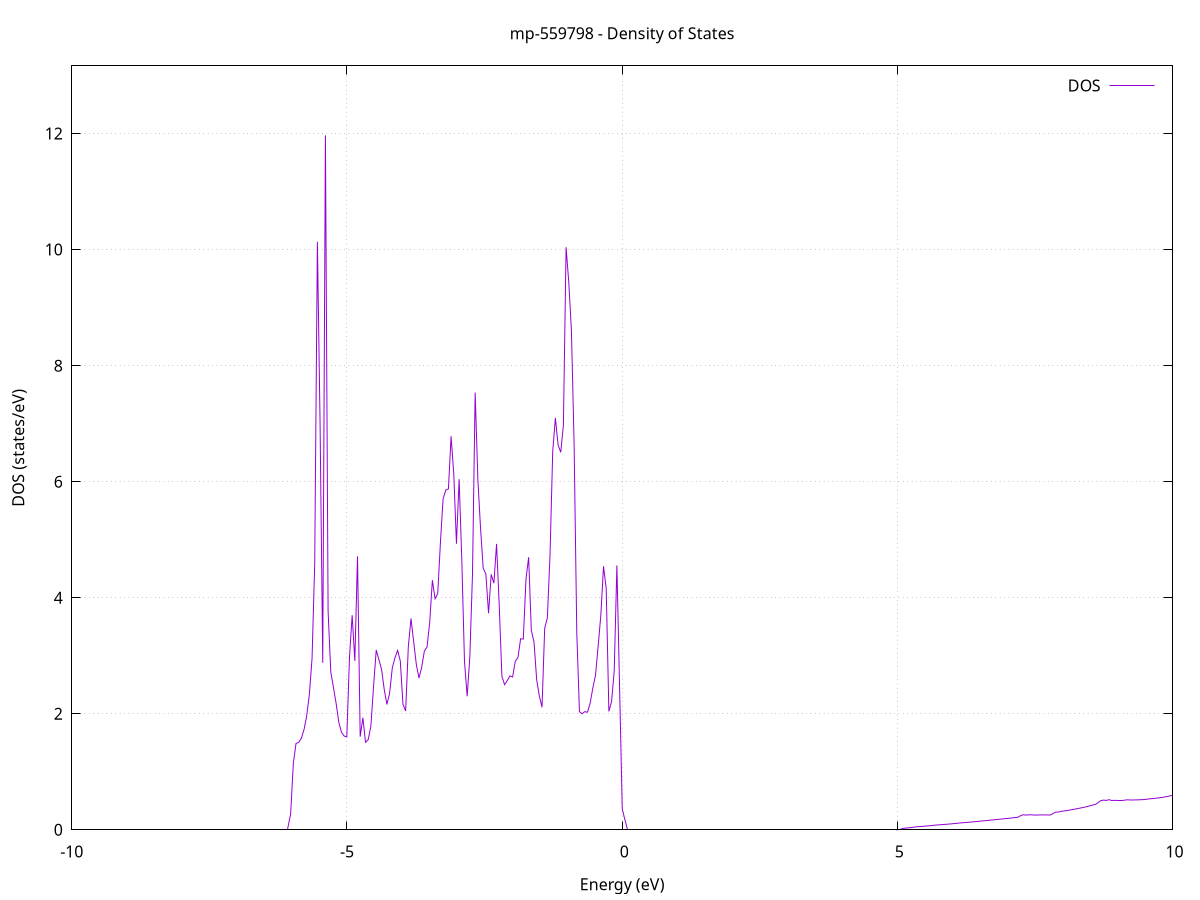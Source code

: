 set title 'mp-559798 - Density of States'
set xlabel 'Energy (eV)'
set ylabel 'DOS (states/eV)'
set grid
set xrange [-10:10]
set yrange [0:13.167]
set xzeroaxis lt -1
set terminal png size 800,600
set output 'mp-559798_dos_gnuplot.png'
plot '-' using 1:2 with lines title 'DOS'
-67.390800 0.000000
-67.342200 0.000000
-67.293600 0.000000
-67.245000 0.000000
-67.196400 0.000000
-67.147800 0.000000
-67.099300 0.000000
-67.050700 0.000000
-67.002100 0.000000
-66.953500 0.000000
-66.904900 0.000000
-66.856300 0.000000
-66.807700 0.000000
-66.759100 0.000000
-66.710500 0.000000
-66.662000 0.000000
-66.613400 0.000000
-66.564800 0.000000
-66.516200 0.000000
-66.467600 0.000000
-66.419000 0.000000
-66.370400 0.000000
-66.321800 0.000000
-66.273200 0.000000
-66.224700 0.000000
-66.176100 0.000000
-66.127500 0.000000
-66.078900 0.000000
-66.030300 0.000000
-65.981700 0.000000
-65.933100 0.000000
-65.884500 0.000000
-65.835900 0.000000
-65.787400 0.000000
-65.738800 0.000000
-65.690200 0.000000
-65.641600 0.000000
-65.593000 0.000000
-65.544400 0.000000
-65.495800 0.000000
-65.447200 0.000000
-65.398600 0.000000
-65.350100 0.000000
-65.301500 0.000000
-65.252900 0.000000
-65.204300 0.000000
-65.155700 0.000000
-65.107100 0.000000
-65.058500 0.000000
-65.009900 0.000000
-64.961300 0.000000
-64.912800 0.000000
-64.864200 0.000000
-64.815600 0.000000
-64.767000 0.000000
-64.718400 0.000000
-64.669800 0.000000
-64.621200 0.000000
-64.572600 0.000000
-64.524100 0.000000
-64.475500 0.000000
-64.426900 0.000000
-64.378300 0.000000
-64.329700 0.000000
-64.281100 0.000000
-64.232500 0.000000
-64.183900 0.000000
-64.135300 0.000000
-64.086800 0.000000
-64.038200 0.000000
-63.989600 0.000000
-63.941000 0.000000
-63.892400 0.000000
-63.843800 0.000000
-63.795200 0.000000
-63.746600 0.000000
-63.698000 0.000000
-63.649500 0.000000
-63.600900 0.000000
-63.552300 0.000000
-63.503700 0.000000
-63.455100 0.000000
-63.406500 0.000000
-63.357900 0.000000
-63.309300 0.000000
-63.260700 0.000000
-63.212200 0.000000
-63.163600 0.000000
-63.115000 0.000000
-63.066400 0.000000
-63.017800 0.000000
-62.969200 149.111400
-62.920600 0.000000
-62.872000 342.347200
-62.823400 0.000000
-62.774900 0.000000
-62.726300 0.000000
-62.677700 0.000000
-62.629100 0.000000
-62.580500 0.000000
-62.531900 0.000000
-62.483300 0.000000
-62.434700 0.000000
-62.386100 0.000000
-62.337600 0.000000
-62.289000 0.000000
-62.240400 0.000000
-62.191800 0.000000
-62.143200 0.000000
-62.094600 0.000000
-62.046000 0.000000
-61.997400 0.000000
-61.948800 0.000000
-61.900300 0.000000
-61.851700 0.000000
-61.803100 0.000000
-61.754500 0.000000
-61.705900 0.000000
-61.657300 0.000000
-61.608700 0.000000
-61.560100 0.000000
-61.511500 0.000000
-61.463000 0.000000
-61.414400 0.000000
-61.365800 0.000000
-61.317200 0.000000
-61.268600 0.000000
-61.220000 0.000000
-61.171400 0.000000
-61.122800 0.000000
-61.074200 0.000000
-61.025700 0.000000
-60.977100 0.000000
-60.928500 0.000000
-60.879900 0.000000
-60.831300 0.000000
-60.782700 0.000000
-60.734100 0.000000
-60.685500 0.000000
-60.637000 0.000000
-60.588400 0.000000
-60.539800 0.000000
-60.491200 0.000000
-60.442600 0.000000
-60.394000 0.000000
-60.345400 0.000000
-60.296800 0.000000
-60.248200 0.000000
-60.199700 0.000000
-60.151100 0.000000
-60.102500 0.000000
-60.053900 0.000000
-60.005300 0.000000
-59.956700 0.000000
-59.908100 0.000000
-59.859500 0.000000
-59.810900 0.000000
-59.762400 0.000000
-59.713800 0.000000
-59.665200 0.000000
-59.616600 0.000000
-59.568000 0.000000
-59.519400 0.000000
-59.470800 0.000000
-59.422200 0.000000
-59.373600 0.000000
-59.325100 0.000000
-59.276500 0.000000
-59.227900 0.000000
-59.179300 0.000000
-59.130700 0.000000
-59.082100 0.000000
-59.033500 0.000000
-58.984900 0.000000
-58.936300 0.000000
-58.887800 0.000000
-58.839200 0.000000
-58.790600 0.000000
-58.742000 0.000000
-58.693400 0.000000
-58.644800 0.000000
-58.596200 0.000000
-58.547600 0.000000
-58.499000 0.000000
-58.450500 0.000000
-58.401900 0.000000
-58.353300 0.000000
-58.304700 0.000000
-58.256100 0.000000
-58.207500 0.000000
-58.158900 0.000000
-58.110300 0.000000
-58.061700 0.000000
-58.013200 0.000000
-57.964600 0.000000
-57.916000 0.000000
-57.867400 0.000000
-57.818800 0.000000
-57.770200 0.000000
-57.721600 0.000000
-57.673000 0.000000
-57.624400 0.000000
-57.575900 0.000000
-57.527300 0.000000
-57.478700 0.000000
-57.430100 0.000000
-57.381500 0.000000
-57.332900 0.000000
-57.284300 0.000000
-57.235700 0.000000
-57.187100 0.000000
-57.138600 0.000000
-57.090000 0.000000
-57.041400 0.000000
-56.992800 0.000000
-56.944200 0.000000
-56.895600 0.000000
-56.847000 0.000000
-56.798400 0.000000
-56.749900 0.000000
-56.701300 0.000000
-56.652700 0.000000
-56.604100 0.000000
-56.555500 0.000000
-56.506900 0.000000
-56.458300 0.000000
-56.409700 0.000000
-56.361100 0.000000
-56.312600 0.000000
-56.264000 0.000000
-56.215400 0.000000
-56.166800 0.000000
-56.118200 0.000000
-56.069600 0.000000
-56.021000 0.000000
-55.972400 0.000000
-55.923800 0.000000
-55.875300 0.000000
-55.826700 0.000000
-55.778100 0.000000
-55.729500 0.000000
-55.680900 0.000000
-55.632300 0.000000
-55.583700 0.000000
-55.535100 0.000000
-55.486500 0.000000
-55.438000 0.000000
-55.389400 0.000000
-55.340800 0.000000
-55.292200 0.000000
-55.243600 0.000000
-55.195000 0.000000
-55.146400 0.000000
-55.097800 0.000000
-55.049200 0.000000
-55.000700 0.000000
-54.952100 0.000000
-54.903500 0.000000
-54.854900 0.000000
-54.806300 0.000000
-54.757700 0.000000
-54.709100 0.000000
-54.660500 0.000000
-54.611900 0.000000
-54.563400 0.000000
-54.514800 0.000000
-54.466200 0.000000
-54.417600 0.000000
-54.369000 0.000000
-54.320400 0.000000
-54.271800 0.000000
-54.223200 0.000000
-54.174600 0.000000
-54.126100 0.000000
-54.077500 0.000000
-54.028900 0.000000
-53.980300 0.000000
-53.931700 0.000000
-53.883100 0.000000
-53.834500 0.000000
-53.785900 0.000000
-53.737300 0.000000
-53.688800 0.000000
-53.640200 0.000000
-53.591600 0.000000
-53.543000 0.000000
-53.494400 0.000000
-53.445800 0.000000
-53.397200 0.000000
-53.348600 0.000000
-53.300000 0.000000
-53.251500 0.000000
-53.202900 0.000000
-53.154300 0.000000
-53.105700 0.000000
-53.057100 0.000000
-53.008500 0.000000
-52.959900 0.000000
-52.911300 0.000000
-52.862800 0.000000
-52.814200 0.000000
-52.765600 0.000000
-52.717000 0.000000
-52.668400 0.000000
-52.619800 0.000000
-52.571200 0.000000
-52.522600 0.000000
-52.474000 0.000000
-52.425500 0.000000
-52.376900 0.000000
-52.328300 0.000000
-52.279700 0.000000
-52.231100 0.000000
-52.182500 0.000000
-52.133900 0.000000
-52.085300 0.000000
-52.036700 0.000000
-51.988200 0.000000
-51.939600 0.000000
-51.891000 0.000000
-51.842400 0.000000
-51.793800 0.000000
-51.745200 0.000000
-51.696600 0.000000
-51.648000 0.000000
-51.599400 0.000000
-51.550900 0.000000
-51.502300 0.000000
-51.453700 0.000000
-51.405100 0.000000
-51.356500 0.000000
-51.307900 0.000000
-51.259300 0.000000
-51.210700 0.000000
-51.162100 0.000000
-51.113600 0.000000
-51.065000 0.000000
-51.016400 0.000000
-50.967800 0.000000
-50.919200 0.000000
-50.870600 0.000000
-50.822000 0.000000
-50.773400 0.000000
-50.724800 0.000000
-50.676300 0.000000
-50.627700 0.000000
-50.579100 0.000000
-50.530500 0.000000
-50.481900 0.000000
-50.433300 0.000000
-50.384700 0.000000
-50.336100 0.000000
-50.287500 0.000000
-50.239000 0.000000
-50.190400 0.000000
-50.141800 0.000000
-50.093200 0.000000
-50.044600 0.000000
-49.996000 0.000000
-49.947400 0.000000
-49.898800 0.000000
-49.850200 0.000000
-49.801700 0.000000
-49.753100 0.000000
-49.704500 0.000000
-49.655900 0.000000
-49.607300 0.000000
-49.558700 0.000000
-49.510100 0.000000
-49.461500 0.000000
-49.412900 0.000000
-49.364400 0.000000
-49.315800 0.000000
-49.267200 0.000000
-49.218600 0.000000
-49.170000 0.000000
-49.121400 0.000000
-49.072800 0.000000
-49.024200 0.000000
-48.975700 0.000000
-48.927100 0.000000
-48.878500 0.000000
-48.829900 0.000000
-48.781300 0.000000
-48.732700 0.000000
-48.684100 0.000000
-48.635500 0.000000
-48.586900 0.000000
-48.538400 0.000000
-48.489800 0.000000
-48.441200 0.000000
-48.392600 0.000000
-48.344000 0.000000
-48.295400 0.000000
-48.246800 0.000000
-48.198200 0.000000
-48.149600 0.000000
-48.101100 0.000000
-48.052500 0.000000
-48.003900 0.000000
-47.955300 0.000000
-47.906700 0.000000
-47.858100 0.000000
-47.809500 0.000000
-47.760900 0.000000
-47.712300 0.000000
-47.663800 0.000000
-47.615200 0.000000
-47.566600 0.000000
-47.518000 0.000000
-47.469400 0.000000
-47.420800 0.000000
-47.372200 0.000000
-47.323600 0.000000
-47.275000 0.000000
-47.226500 0.000000
-47.177900 0.000000
-47.129300 0.000000
-47.080700 0.000000
-47.032100 0.000000
-46.983500 0.000000
-46.934900 0.000000
-46.886300 0.000000
-46.837700 0.000000
-46.789200 0.000000
-46.740600 0.000000
-46.692000 0.000000
-46.643400 0.000000
-46.594800 0.000000
-46.546200 0.000000
-46.497600 0.000000
-46.449000 0.000000
-46.400400 0.000000
-46.351900 0.000000
-46.303300 0.000000
-46.254700 0.000000
-46.206100 0.000000
-46.157500 0.000000
-46.108900 0.000000
-46.060300 0.000000
-46.011700 0.000000
-45.963100 0.000000
-45.914600 0.000000
-45.866000 0.000000
-45.817400 0.000000
-45.768800 0.000000
-45.720200 0.000000
-45.671600 0.000000
-45.623000 0.000000
-45.574400 0.000000
-45.525800 0.000000
-45.477300 0.000000
-45.428700 0.000000
-45.380100 0.000000
-45.331500 0.000000
-45.282900 0.000000
-45.234300 0.000000
-45.185700 0.000000
-45.137100 0.000000
-45.088600 0.000000
-45.040000 0.000000
-44.991400 0.000000
-44.942800 0.000000
-44.894200 0.000000
-44.845600 0.000000
-44.797000 0.000000
-44.748400 0.000000
-44.699800 0.000000
-44.651300 0.000000
-44.602700 0.000000
-44.554100 0.000000
-44.505500 0.000000
-44.456900 0.000000
-44.408300 0.000000
-44.359700 0.000000
-44.311100 0.000000
-44.262500 0.000000
-44.214000 0.000000
-44.165400 0.000000
-44.116800 0.000000
-44.068200 0.000000
-44.019600 0.000000
-43.971000 0.000000
-43.922400 0.000000
-43.873800 0.000000
-43.825200 0.000000
-43.776700 0.000000
-43.728100 0.000000
-43.679500 0.000000
-43.630900 0.000000
-43.582300 0.000000
-43.533700 0.000000
-43.485100 0.000000
-43.436500 0.000000
-43.387900 0.000000
-43.339400 0.000000
-43.290800 0.000000
-43.242200 0.000000
-43.193600 0.000000
-43.145000 0.000000
-43.096400 0.000000
-43.047800 0.000000
-42.999200 0.000000
-42.950600 0.000000
-42.902100 0.000000
-42.853500 0.000000
-42.804900 0.000000
-42.756300 0.000000
-42.707700 0.000000
-42.659100 0.000000
-42.610500 0.000000
-42.561900 0.000000
-42.513300 0.000000
-42.464800 0.000000
-42.416200 0.000000
-42.367600 0.000000
-42.319000 0.000000
-42.270400 0.000000
-42.221800 0.000000
-42.173200 0.000000
-42.124600 0.000000
-42.076000 0.000000
-42.027500 0.000000
-41.978900 0.000000
-41.930300 0.000000
-41.881700 0.000000
-41.833100 0.000000
-41.784500 0.000000
-41.735900 0.000000
-41.687300 0.000000
-41.638700 0.000000
-41.590200 0.000000
-41.541600 0.000000
-41.493000 0.000000
-41.444400 0.000000
-41.395800 0.000000
-41.347200 0.000000
-41.298600 0.000000
-41.250000 0.000000
-41.201500 0.000000
-41.152900 0.000000
-41.104300 0.000000
-41.055700 0.000000
-41.007100 0.000000
-40.958500 0.000000
-40.909900 0.000000
-40.861300 0.000000
-40.812700 0.000000
-40.764200 0.000000
-40.715600 0.000000
-40.667000 0.000000
-40.618400 0.000000
-40.569800 0.000000
-40.521200 0.000000
-40.472600 0.000000
-40.424000 0.000000
-40.375400 0.000000
-40.326900 0.000000
-40.278300 0.000000
-40.229700 0.000000
-40.181100 0.000000
-40.132500 0.000000
-40.083900 0.000000
-40.035300 0.000000
-39.986700 0.000000
-39.938100 0.000000
-39.889600 0.000000
-39.841000 0.000000
-39.792400 0.000000
-39.743800 0.000000
-39.695200 0.000000
-39.646600 0.000000
-39.598000 0.000000
-39.549400 0.000000
-39.500800 0.000000
-39.452300 0.000000
-39.403700 0.000000
-39.355100 0.000000
-39.306500 0.000000
-39.257900 0.000000
-39.209300 0.000000
-39.160700 0.000000
-39.112100 0.000000
-39.063500 0.000000
-39.015000 0.000000
-38.966400 0.000000
-38.917800 0.000000
-38.869200 0.000000
-38.820600 0.000000
-38.772000 0.000000
-38.723400 0.000000
-38.674800 0.000000
-38.626200 0.000000
-38.577700 0.000000
-38.529100 0.000000
-38.480500 0.000000
-38.431900 0.000000
-38.383300 0.000000
-38.334700 0.000000
-38.286100 0.000000
-38.237500 0.000000
-38.188900 0.000000
-38.140400 0.000000
-38.091800 0.000000
-38.043200 0.000000
-37.994600 0.000000
-37.946000 0.000000
-37.897400 0.000000
-37.848800 0.000000
-37.800200 0.000000
-37.751600 0.000000
-37.703100 0.000000
-37.654500 0.000000
-37.605900 0.000000
-37.557300 0.000000
-37.508700 0.000000
-37.460100 0.000000
-37.411500 0.000000
-37.362900 0.000000
-37.314300 0.000000
-37.265800 0.000000
-37.217200 0.000000
-37.168600 0.000000
-37.120000 0.000000
-37.071400 0.000000
-37.022800 0.000000
-36.974200 0.000000
-36.925600 0.000000
-36.877100 0.000000
-36.828500 0.000000
-36.779900 0.000000
-36.731300 0.000000
-36.682700 0.000000
-36.634100 0.000000
-36.585500 0.000000
-36.536900 0.000000
-36.488300 0.000000
-36.439800 0.000000
-36.391200 0.000000
-36.342600 0.000000
-36.294000 0.000000
-36.245400 0.000000
-36.196800 0.000000
-36.148200 0.000000
-36.099600 0.000000
-36.051000 0.000000
-36.002500 0.000000
-35.953900 0.000000
-35.905300 0.000000
-35.856700 0.000000
-35.808100 0.000000
-35.759500 0.000000
-35.710900 0.000000
-35.662300 0.000000
-35.613700 0.000000
-35.565200 0.000000
-35.516600 0.000000
-35.468000 0.000000
-35.419400 0.000000
-35.370800 0.000000
-35.322200 0.000000
-35.273600 0.000000
-35.225000 0.000000
-35.176400 0.000000
-35.127900 0.000000
-35.079300 0.000000
-35.030700 0.000000
-34.982100 0.000000
-34.933500 0.000000
-34.884900 0.000000
-34.836300 0.000000
-34.787700 0.000000
-34.739100 0.000000
-34.690600 0.000000
-34.642000 0.000000
-34.593400 0.000000
-34.544800 0.000000
-34.496200 0.000000
-34.447600 0.000000
-34.399000 0.000000
-34.350400 0.000000
-34.301800 0.000000
-34.253300 0.000000
-34.204700 0.000000
-34.156100 0.000000
-34.107500 0.000000
-34.058900 0.000000
-34.010300 0.000000
-33.961700 0.000000
-33.913100 0.000000
-33.864500 0.000000
-33.816000 0.000000
-33.767400 0.000000
-33.718800 0.000000
-33.670200 0.000000
-33.621600 0.000000
-33.573000 0.000000
-33.524400 0.000000
-33.475800 0.000000
-33.427200 0.000000
-33.378700 0.000000
-33.330100 0.000000
-33.281500 0.000000
-33.232900 0.000000
-33.184300 0.000000
-33.135700 0.000000
-33.087100 0.000000
-33.038500 0.000000
-32.990000 0.000000
-32.941400 0.000000
-32.892800 0.000000
-32.844200 0.000000
-32.795600 0.000000
-32.747000 0.000000
-32.698400 0.000000
-32.649800 0.000000
-32.601200 0.000000
-32.552700 0.000000
-32.504100 0.000000
-32.455500 0.000000
-32.406900 0.000000
-32.358300 0.000000
-32.309700 0.000000
-32.261100 0.000000
-32.212500 0.000000
-32.163900 0.000000
-32.115400 0.000000
-32.066800 0.000000
-32.018200 0.000000
-31.969600 0.000000
-31.921000 0.000000
-31.872400 0.000000
-31.823800 0.000000
-31.775200 0.000000
-31.726600 0.000000
-31.678100 0.000000
-31.629500 0.000000
-31.580900 0.000000
-31.532300 0.000000
-31.483700 0.000000
-31.435100 0.000000
-31.386500 0.000000
-31.337900 0.000000
-31.289300 0.000000
-31.240800 0.000000
-31.192200 0.000000
-31.143600 0.000000
-31.095000 0.000000
-31.046400 0.000000
-30.997800 0.000000
-30.949200 0.000000
-30.900600 0.000000
-30.852000 0.000000
-30.803500 0.000000
-30.754900 0.000000
-30.706300 0.000000
-30.657700 0.000000
-30.609100 0.000000
-30.560500 0.000000
-30.511900 0.000000
-30.463300 0.000000
-30.414700 0.000000
-30.366200 0.000000
-30.317600 0.000000
-30.269000 0.000000
-30.220400 0.000000
-30.171800 0.000000
-30.123200 0.000000
-30.074600 0.000000
-30.026000 0.000000
-29.977400 0.000000
-29.928900 0.000000
-29.880300 0.000000
-29.831700 0.000000
-29.783100 0.000000
-29.734500 0.000000
-29.685900 0.000000
-29.637300 0.000000
-29.588700 0.000000
-29.540100 0.000000
-29.491600 0.000000
-29.443000 0.000000
-29.394400 0.000000
-29.345800 0.000000
-29.297200 0.000000
-29.248600 0.000000
-29.200000 0.000000
-29.151400 0.000000
-29.102900 0.000000
-29.054300 0.000000
-29.005700 0.000000
-28.957100 0.000000
-28.908500 0.000000
-28.859900 0.000000
-28.811300 0.000000
-28.762700 0.000000
-28.714100 0.000000
-28.665600 0.000000
-28.617000 0.000000
-28.568400 0.000000
-28.519800 0.000000
-28.471200 0.000000
-28.422600 0.000000
-28.374000 0.000000
-28.325400 0.000000
-28.276800 0.000000
-28.228300 0.000000
-28.179700 0.000000
-28.131100 0.000000
-28.082500 0.000000
-28.033900 0.000000
-27.985300 0.000000
-27.936700 0.000000
-27.888100 0.000000
-27.839500 0.000000
-27.791000 0.000000
-27.742400 0.000000
-27.693800 0.000000
-27.645200 0.000000
-27.596600 0.000000
-27.548000 0.000000
-27.499400 0.000000
-27.450800 0.000000
-27.402200 0.000000
-27.353700 0.000000
-27.305100 0.000000
-27.256500 0.000000
-27.207900 0.000000
-27.159300 0.000000
-27.110700 0.000000
-27.062100 0.000000
-27.013500 0.000000
-26.964900 0.000000
-26.916400 0.000000
-26.867800 0.000000
-26.819200 0.000000
-26.770600 0.000000
-26.722000 0.000000
-26.673400 0.000000
-26.624800 0.000000
-26.576200 0.000000
-26.527600 0.000000
-26.479100 0.000000
-26.430500 0.000000
-26.381900 0.000000
-26.333300 0.000000
-26.284700 0.000000
-26.236100 0.000000
-26.187500 0.000000
-26.138900 0.000000
-26.090300 0.000000
-26.041800 0.000000
-25.993200 0.000000
-25.944600 0.000000
-25.896000 0.000000
-25.847400 0.000000
-25.798800 0.000000
-25.750200 0.000000
-25.701600 0.000000
-25.653000 0.000000
-25.604500 0.000000
-25.555900 0.000000
-25.507300 0.000000
-25.458700 0.000000
-25.410100 0.000000
-25.361500 0.000000
-25.312900 0.000000
-25.264300 0.000000
-25.215800 0.000000
-25.167200 0.000000
-25.118600 0.000000
-25.070000 0.000000
-25.021400 0.000000
-24.972800 0.000000
-24.924200 0.000000
-24.875600 0.000000
-24.827000 0.000000
-24.778500 0.000000
-24.729900 0.000000
-24.681300 0.000000
-24.632700 0.000000
-24.584100 0.000000
-24.535500 0.000000
-24.486900 0.000000
-24.438300 0.000000
-24.389700 0.000000
-24.341200 0.000000
-24.292600 0.000000
-24.244000 0.000000
-24.195400 0.000000
-24.146800 0.000000
-24.098200 0.000000
-24.049600 0.000000
-24.001000 0.000000
-23.952400 0.000000
-23.903900 0.000000
-23.855300 0.000000
-23.806700 0.000000
-23.758100 0.000000
-23.709500 0.000000
-23.660900 0.000000
-23.612300 0.000000
-23.563700 0.000000
-23.515100 0.000000
-23.466600 0.000000
-23.418000 0.000000
-23.369400 0.000000
-23.320800 0.000000
-23.272200 0.000000
-23.223600 0.000000
-23.175000 0.000000
-23.126400 0.000000
-23.077800 0.000000
-23.029300 0.000000
-22.980700 0.000000
-22.932100 0.000000
-22.883500 0.000000
-22.834900 0.000000
-22.786300 0.000000
-22.737700 0.000000
-22.689100 0.000000
-22.640500 0.000000
-22.592000 0.000000
-22.543400 0.000000
-22.494800 0.000000
-22.446200 0.000000
-22.397600 0.000000
-22.349000 0.000000
-22.300400 0.000000
-22.251800 0.000000
-22.203200 0.000000
-22.154700 0.000000
-22.106100 0.000000
-22.057500 0.000000
-22.008900 0.000000
-21.960300 0.000000
-21.911700 0.000000
-21.863100 0.000000
-21.814500 0.000000
-21.765900 0.000000
-21.717400 0.000000
-21.668800 0.000000
-21.620200 0.000000
-21.571600 0.000000
-21.523000 0.000000
-21.474400 0.343500
-21.425800 0.678000
-21.377200 0.942600
-21.328700 1.214600
-21.280100 1.527500
-21.231500 1.895500
-21.182900 2.405600
-21.134300 3.185100
-21.085700 4.031900
-21.037100 4.421100
-20.988500 5.103700
-20.939900 6.811200
-20.891400 7.887600
-20.842800 2.119600
-20.794200 10.141200
-20.745600 28.534200
-20.697000 0.000000
-20.648400 0.000000
-20.599800 0.000000
-20.551200 0.000000
-20.502600 0.000000
-20.454100 0.000000
-20.405500 0.000000
-20.356900 0.000000
-20.308300 0.000000
-20.259700 0.000000
-20.211100 0.000000
-20.162500 0.000000
-20.113900 0.000000
-20.065300 0.000000
-20.016800 0.000000
-19.968200 0.000000
-19.919600 0.000000
-19.871000 0.000000
-19.822400 0.000000
-19.773800 0.000000
-19.725200 0.000000
-19.676600 0.000000
-19.628000 0.000000
-19.579500 0.000000
-19.530900 0.000000
-19.482300 0.000000
-19.433700 0.000000
-19.385100 0.000000
-19.336500 0.000000
-19.287900 0.000000
-19.239300 0.000000
-19.190700 0.000000
-19.142200 0.000000
-19.093600 0.000000
-19.045000 0.000000
-18.996400 0.000000
-18.947800 0.000000
-18.899200 0.000000
-18.850600 0.000000
-18.802000 0.000000
-18.753400 0.000000
-18.704900 0.000000
-18.656300 0.000000
-18.607700 0.000000
-18.559100 0.000000
-18.510500 0.000000
-18.461900 0.000000
-18.413300 0.000000
-18.364700 0.000000
-18.316100 0.000000
-18.267600 0.000000
-18.219000 0.000000
-18.170400 0.000000
-18.121800 0.000000
-18.073200 0.000000
-18.024600 0.000000
-17.976000 0.000000
-17.927400 0.000000
-17.878800 0.000000
-17.830300 0.000000
-17.781700 0.000000
-17.733100 0.000000
-17.684500 0.000000
-17.635900 0.000000
-17.587300 0.000000
-17.538700 0.000000
-17.490100 0.000000
-17.441600 0.000000
-17.393000 0.000000
-17.344400 0.000000
-17.295800 0.000000
-17.247200 0.000000
-17.198600 0.000000
-17.150000 0.000000
-17.101400 0.000000
-17.052800 0.000000
-17.004300 0.000000
-16.955700 0.000000
-16.907100 0.000000
-16.858500 0.000000
-16.809900 0.000000
-16.761300 0.000000
-16.712700 0.000000
-16.664100 0.000000
-16.615500 0.000000
-16.567000 0.000000
-16.518400 0.000000
-16.469800 0.000000
-16.421200 0.000000
-16.372600 0.000000
-16.324000 0.000000
-16.275400 0.000000
-16.226800 0.000000
-16.178200 0.000000
-16.129700 0.000000
-16.081100 0.000000
-16.032500 0.000000
-15.983900 0.000000
-15.935300 0.000000
-15.886700 0.000000
-15.838100 0.000000
-15.789500 0.000000
-15.740900 0.000000
-15.692400 0.000000
-15.643800 0.000000
-15.595200 0.000000
-15.546600 0.000000
-15.498000 0.000000
-15.449400 0.000000
-15.400800 0.000000
-15.352200 0.000000
-15.303600 0.000000
-15.255100 0.000000
-15.206500 0.000000
-15.157900 0.000000
-15.109300 0.000000
-15.060700 0.000000
-15.012100 0.000000
-14.963500 0.000000
-14.914900 0.000000
-14.866300 0.000000
-14.817800 0.000000
-14.769200 0.000000
-14.720600 0.000000
-14.672000 0.000000
-14.623400 0.000000
-14.574800 0.000000
-14.526200 0.000000
-14.477600 0.000000
-14.429000 0.000000
-14.380500 0.000000
-14.331900 0.000000
-14.283300 0.000000
-14.234700 0.000000
-14.186100 0.000000
-14.137500 0.000000
-14.088900 0.000000
-14.040300 0.000000
-13.991700 0.000000
-13.943200 0.000000
-13.894600 0.000000
-13.846000 0.000000
-13.797400 0.000000
-13.748800 0.000000
-13.700200 0.000000
-13.651600 0.000000
-13.603000 0.000000
-13.554500 0.000000
-13.505900 0.000000
-13.457300 0.000000
-13.408700 0.000000
-13.360100 0.000000
-13.311500 0.000000
-13.262900 0.000000
-13.214300 0.000000
-13.165700 0.000000
-13.117200 0.000000
-13.068600 0.000000
-13.020000 0.000000
-12.971400 0.000000
-12.922800 0.000000
-12.874200 0.000000
-12.825600 0.000000
-12.777000 0.000000
-12.728400 0.000000
-12.679900 0.000000
-12.631300 0.000000
-12.582700 0.000000
-12.534100 0.000000
-12.485500 0.000000
-12.436900 0.000000
-12.388300 0.000000
-12.339700 0.000000
-12.291100 0.000000
-12.242600 0.000000
-12.194000 0.000000
-12.145400 0.000000
-12.096800 0.000000
-12.048200 0.000000
-11.999600 0.000000
-11.951000 0.000000
-11.902400 0.000000
-11.853800 0.000000
-11.805300 0.000000
-11.756700 0.000000
-11.708100 0.000000
-11.659500 0.000000
-11.610900 0.000000
-11.562300 0.000000
-11.513700 0.000000
-11.465100 0.000000
-11.416500 0.000000
-11.368000 0.000000
-11.319400 0.000000
-11.270800 0.000000
-11.222200 0.000000
-11.173600 0.000000
-11.125000 0.000000
-11.076400 0.000000
-11.027800 0.000000
-10.979200 0.000000
-10.930700 0.000000
-10.882100 0.000000
-10.833500 0.000000
-10.784900 0.000000
-10.736300 0.000000
-10.687700 0.000000
-10.639100 0.000000
-10.590500 0.000000
-10.541900 0.000000
-10.493400 0.000000
-10.444800 0.000000
-10.396200 0.000000
-10.347600 0.000000
-10.299000 0.000000
-10.250400 0.000000
-10.201800 0.000000
-10.153200 0.000000
-10.104600 0.000000
-10.056100 0.000000
-10.007500 0.000000
-9.958900 0.000000
-9.910300 0.000000
-9.861700 0.000000
-9.813100 0.000000
-9.764500 0.000000
-9.715900 0.000000
-9.667300 0.000000
-9.618800 0.000000
-9.570200 0.000000
-9.521600 0.000000
-9.473000 0.000000
-9.424400 0.000000
-9.375800 0.000000
-9.327200 0.000000
-9.278600 0.000000
-9.230100 0.000000
-9.181500 0.000000
-9.132900 0.000000
-9.084300 0.000000
-9.035700 0.000000
-8.987100 0.000000
-8.938500 0.000000
-8.889900 0.000000
-8.841300 0.000000
-8.792800 0.000000
-8.744200 0.000000
-8.695600 0.000000
-8.647000 0.000000
-8.598400 0.000000
-8.549800 0.000000
-8.501200 0.000000
-8.452600 0.000000
-8.404000 0.000000
-8.355500 0.000000
-8.306900 0.000000
-8.258300 0.000000
-8.209700 0.000000
-8.161100 0.000000
-8.112500 0.000000
-8.063900 0.000000
-8.015300 0.000000
-7.966700 0.000000
-7.918200 0.000000
-7.869600 0.000000
-7.821000 0.000000
-7.772400 0.000000
-7.723800 0.000000
-7.675200 0.000000
-7.626600 0.000000
-7.578000 0.000000
-7.529400 0.000000
-7.480900 0.000000
-7.432300 0.000000
-7.383700 0.000000
-7.335100 0.000000
-7.286500 0.000000
-7.237900 0.000000
-7.189300 0.000000
-7.140700 0.000000
-7.092100 0.000000
-7.043600 0.000000
-6.995000 0.000000
-6.946400 0.000000
-6.897800 0.000000
-6.849200 0.000000
-6.800600 0.000000
-6.752000 0.000000
-6.703400 0.000000
-6.654800 0.000000
-6.606300 0.000000
-6.557700 0.000000
-6.509100 0.000000
-6.460500 0.000000
-6.411900 0.000000
-6.363300 0.000000
-6.314700 0.000000
-6.266100 0.000000
-6.217500 0.000000
-6.169000 0.000000
-6.120400 0.000000
-6.071800 0.000000
-6.023200 0.275100
-5.974600 1.142000
-5.926000 1.487000
-5.877400 1.504700
-5.828800 1.577900
-5.780200 1.727500
-5.731700 1.965100
-5.683100 2.333900
-5.634500 2.952600
-5.585900 4.596800
-5.537300 10.135100
-5.488700 7.004800
-5.440100 2.878700
-5.391500 11.970100
-5.343000 3.771200
-5.294400 2.721500
-5.245800 2.451200
-5.197200 2.180200
-5.148600 1.855400
-5.100000 1.680900
-5.051400 1.616100
-5.002800 1.599400
-4.954200 2.974300
-4.905700 3.698200
-4.857100 2.910700
-4.808500 4.712000
-4.759900 1.606000
-4.711300 1.931900
-4.662700 1.507900
-4.614100 1.554100
-4.565500 1.785400
-4.516900 2.470500
-4.468400 3.098300
-4.419800 2.932600
-4.371200 2.763200
-4.322600 2.416900
-4.274000 2.160800
-4.225400 2.350000
-4.176800 2.786600
-4.128200 2.964200
-4.079600 3.091900
-4.031100 2.909900
-3.982500 2.161700
-3.933900 2.047500
-3.885300 3.154700
-3.836700 3.642000
-3.788100 3.243600
-3.739500 2.847500
-3.690900 2.614900
-3.642300 2.802100
-3.593800 3.079000
-3.545200 3.150800
-3.496600 3.574500
-3.448000 4.302000
-3.399400 3.981200
-3.350800 4.070900
-3.302200 4.947300
-3.253600 5.702100
-3.205000 5.854800
-3.156500 5.876600
-3.107900 6.783900
-3.059300 6.130800
-3.010700 4.930200
-2.962100 6.042300
-2.913500 4.654300
-2.864900 2.906600
-2.816300 2.302000
-2.767700 2.977200
-2.719200 4.404300
-2.670600 7.535300
-2.622000 6.046600
-2.573400 5.202700
-2.524800 4.509400
-2.476200 4.404900
-2.427600 3.732700
-2.379000 4.402600
-2.330400 4.250200
-2.281900 4.928000
-2.233300 3.869400
-2.184700 2.645400
-2.136100 2.500800
-2.087500 2.572400
-2.038900 2.652800
-1.990300 2.633700
-1.941700 2.903200
-1.893100 2.970100
-1.844600 3.292200
-1.796000 3.287800
-1.747400 4.319100
-1.698800 4.698100
-1.650200 3.435800
-1.601600 3.237300
-1.553000 2.585000
-1.504400 2.304600
-1.455900 2.111900
-1.407300 3.474100
-1.358700 3.650000
-1.310100 4.746300
-1.261500 6.519700
-1.212900 7.098700
-1.164300 6.634500
-1.115700 6.505800
-1.067100 6.979300
-1.018600 10.041200
-0.970000 9.441600
-0.921400 8.602300
-0.872800 6.648400
-0.824200 3.394100
-0.775600 2.035000
-0.727000 2.000600
-0.678400 2.035900
-0.629800 2.026400
-0.581300 2.182600
-0.532700 2.442400
-0.484100 2.663200
-0.435500 3.170200
-0.386900 3.704100
-0.338300 4.542700
-0.289700 4.158800
-0.241100 2.040500
-0.192500 2.207900
-0.144000 2.735000
-0.095400 4.555700
-0.046800 2.470600
0.001800 0.360400
0.050400 0.171600
0.099000 0.000000
0.147600 0.000000
0.196200 0.000000
0.244800 0.000000
0.293300 0.000000
0.341900 0.000000
0.390500 0.000000
0.439100 0.000000
0.487700 0.000000
0.536300 0.000000
0.584900 0.000000
0.633500 0.000000
0.682100 0.000000
0.730600 0.000000
0.779200 0.000000
0.827800 0.000000
0.876400 0.000000
0.925000 0.000000
0.973600 0.000000
1.022200 0.000000
1.070800 0.000000
1.119400 0.000000
1.167900 0.000000
1.216500 0.000000
1.265100 0.000000
1.313700 0.000000
1.362300 0.000000
1.410900 0.000000
1.459500 0.000000
1.508100 0.000000
1.556700 0.000000
1.605200 0.000000
1.653800 0.000000
1.702400 0.000000
1.751000 0.000000
1.799600 0.000000
1.848200 0.000000
1.896800 0.000000
1.945400 0.000000
1.994000 0.000000
2.042500 0.000000
2.091100 0.000000
2.139700 0.000000
2.188300 0.000000
2.236900 0.000000
2.285500 0.000000
2.334100 0.000000
2.382700 0.000000
2.431200 0.000000
2.479800 0.000000
2.528400 0.000000
2.577000 0.000000
2.625600 0.000000
2.674200 0.000000
2.722800 0.000000
2.771400 0.000000
2.820000 0.000000
2.868500 0.000000
2.917100 0.000000
2.965700 0.000000
3.014300 0.000000
3.062900 0.000000
3.111500 0.000000
3.160100 0.000000
3.208700 0.000000
3.257300 0.000000
3.305800 0.000000
3.354400 0.000000
3.403000 0.000000
3.451600 0.000000
3.500200 0.000000
3.548800 0.000000
3.597400 0.000000
3.646000 0.000000
3.694600 0.000000
3.743100 0.000000
3.791700 0.000000
3.840300 0.000000
3.888900 0.000000
3.937500 0.000000
3.986100 0.000000
4.034700 0.000000
4.083300 0.000000
4.131900 0.000000
4.180400 0.000000
4.229000 0.000000
4.277600 0.000000
4.326200 0.000000
4.374800 0.000000
4.423400 0.000000
4.472000 0.000000
4.520600 0.000000
4.569200 0.000000
4.617700 0.000000
4.666300 0.000000
4.714900 0.000000
4.763500 0.000000
4.812100 0.000000
4.860700 0.000000
4.909300 0.000000
4.957900 0.000000
5.006500 0.000400
5.055000 0.008300
5.103600 0.023400
5.152200 0.030100
5.200800 0.032300
5.249400 0.038100
5.298000 0.045200
5.346600 0.051600
5.395200 0.054200
5.443800 0.057100
5.492300 0.061500
5.540900 0.065800
5.589500 0.070000
5.638100 0.074400
5.686700 0.079600
5.735300 0.083800
5.783900 0.087000
5.832500 0.090600
5.881100 0.094300
5.929600 0.097900
5.978200 0.101800
6.026800 0.106400
6.075400 0.111000
6.124000 0.115700
6.172600 0.120100
6.221200 0.123800
6.269800 0.127400
6.318300 0.131300
6.366900 0.135600
6.415500 0.140000
6.464100 0.144400
6.512700 0.149000
6.561300 0.153500
6.609900 0.158100
6.658500 0.162600
6.707100 0.167300
6.755600 0.172200
6.804200 0.176800
6.852800 0.181600
6.901400 0.186300
6.950000 0.191100
6.998600 0.195800
7.047200 0.200600
7.095800 0.205600
7.144400 0.211100
7.192900 0.216800
7.241500 0.243600
7.290100 0.259700
7.338700 0.253000
7.387300 0.257500
7.435900 0.258700
7.484500 0.253600
7.533100 0.254500
7.581700 0.255500
7.630200 0.256400
7.678800 0.256500
7.727400 0.255000
7.776000 0.254300
7.824600 0.276100
7.873200 0.304000
7.921800 0.304600
7.970400 0.317200
8.019000 0.323600
8.067500 0.328100
8.116100 0.336700
8.164700 0.345400
8.213300 0.353500
8.261900 0.362800
8.310500 0.371500
8.359100 0.380900
8.407700 0.391000
8.456300 0.402300
8.504800 0.414000
8.553400 0.426500
8.602000 0.437400
8.650600 0.470800
8.699200 0.503200
8.747800 0.511200
8.796400 0.505700
8.845000 0.518600
8.893600 0.505100
8.942100 0.507300
8.990700 0.506000
9.039300 0.503900
9.087900 0.505500
9.136500 0.511300
9.185100 0.516500
9.233700 0.512500
9.282300 0.514200
9.330900 0.514600
9.379400 0.516300
9.428000 0.518400
9.476600 0.520500
9.525200 0.524500
9.573800 0.533000
9.622400 0.535900
9.671000 0.540600
9.719600 0.546700
9.768200 0.552000
9.816700 0.558100
9.865300 0.567100
9.913900 0.574800
9.962500 0.586000
10.011100 0.595700
10.059700 0.625800
10.108300 0.643300
10.156900 0.676800
10.205400 0.786800
10.254000 0.703200
10.302600 0.690200
10.351200 0.673500
10.399800 0.672500
10.448400 0.686100
10.497000 0.709000
10.545600 0.733300
10.594200 0.778600
10.642700 0.888900
10.691300 0.938300
10.739900 0.907000
10.788500 0.868900
10.837100 0.776700
10.885700 0.719500
10.934300 0.692200
10.982900 0.678300
11.031500 0.711300
11.080000 0.630300
11.128600 0.609700
11.177200 0.595600
11.225800 0.587600
11.274400 0.584900
11.323000 0.563900
11.371600 0.567800
11.420200 0.642200
11.468800 0.722600
11.517300 0.816100
11.565900 0.815000
11.614500 0.831800
11.663100 0.871700
11.711700 0.917600
11.760300 0.975100
11.808900 1.072300
11.857500 1.094900
11.906100 1.262600
11.954600 1.424800
12.003200 1.341500
12.051800 1.599400
12.100400 1.492400
12.149000 1.455900
12.197600 1.354400
12.246200 1.288900
12.294800 1.232800
12.343400 1.126900
12.391900 1.006200
12.440500 0.929700
12.489100 0.866000
12.537700 0.795000
12.586300 0.750200
12.634900 0.709300
12.683500 0.669500
12.732100 0.672500
12.780700 0.681400
12.829200 0.598900
12.877800 0.468600
12.926400 0.422400
12.975000 0.372300
13.023600 0.329900
13.072200 0.499700
13.120800 0.591400
13.169400 0.560800
13.218000 0.540600
13.266500 0.622200
13.315100 0.571400
13.363700 0.536300
13.412300 0.531000
13.460900 0.510100
13.509500 0.610600
13.558100 0.622900
13.606700 0.721400
13.655300 0.713800
13.703800 0.754000
13.752400 0.823800
13.801000 0.836100
13.849600 0.845200
13.898200 0.894400
13.946800 0.970200
13.995400 1.089100
14.044000 1.661100
14.092500 1.789600
14.141100 1.645100
14.189700 1.496900
14.238300 1.540300
14.286900 1.530600
14.335500 1.360900
14.384100 1.148300
14.432700 1.269800
14.481300 1.484700
14.529800 1.613400
14.578400 1.626500
14.627000 1.647700
14.675600 1.674000
14.724200 1.547900
14.772800 1.324300
14.821400 1.179200
14.870000 1.170200
14.918600 1.201100
14.967100 1.197500
15.015700 1.206300
15.064300 1.261700
15.112900 1.342600
15.161500 1.484400
15.210100 1.723600
15.258700 1.840000
15.307300 1.568100
15.355900 1.479500
15.404400 1.491300
15.453000 1.513200
15.501600 1.454500
15.550200 1.469500
15.598800 1.587700
15.647400 1.592400
15.696000 1.497400
15.744600 1.310000
15.793200 1.189200
15.841700 1.165600
15.890300 1.303800
15.938900 1.499900
15.987500 1.639300
16.036100 1.712600
16.084700 1.698500
16.133300 1.643100
16.181900 1.581100
16.230500 1.662100
16.279000 1.745200
16.327600 1.747500
16.376200 1.804200
16.424800 1.837500
16.473400 1.914800
16.522000 1.641800
16.570600 1.560200
16.619200 1.571100
16.667800 1.621400
16.716300 1.589600
16.764900 1.538600
16.813500 1.471800
16.862100 1.435200
16.910700 1.426400
16.959300 1.408300
17.007900 1.459100
17.056500 1.446400
17.105100 1.406500
17.153600 1.331700
17.202200 1.276800
17.250800 1.215600
17.299400 1.181400
17.348000 1.158900
17.396600 1.155800
17.445200 1.141900
17.493800 1.123900
17.542400 1.104600
17.590900 1.093400
17.639500 1.085900
17.688100 1.084500
17.736700 1.095400
17.785300 1.114300
17.833900 1.110600
17.882500 1.096800
17.931100 1.093700
17.979700 1.096200
18.028200 1.088900
18.076800 1.004600
18.125400 0.948200
18.174000 0.899600
18.222600 0.879800
18.271200 0.867300
18.319800 0.860000
18.368400 0.814100
18.416900 0.783700
18.465500 0.733100
18.514100 0.727000
18.562700 0.668100
18.611300 0.592300
18.659900 0.574100
18.708500 0.591200
18.757100 0.646400
18.805700 0.680200
18.854200 0.720100
18.902800 0.762600
18.951400 0.838200
19.000000 0.937700
19.048600 1.091700
19.097200 1.175200
19.145800 1.198900
19.194400 1.132100
19.243000 1.080200
19.291500 1.104000
19.340100 1.118400
19.388700 1.118100
19.437300 1.106100
19.485900 1.125000
19.534500 1.223400
19.583100 1.280000
19.631700 1.261900
19.680300 1.050900
19.728800 0.838100
19.777400 0.816700
19.826000 0.798400
19.874600 0.762400
19.923200 0.702500
19.971800 0.664500
20.020400 0.629900
20.069000 0.601300
20.117600 0.578500
20.166100 0.578400
20.214700 0.552600
20.263300 0.561500
20.311900 0.571400
20.360500 0.604500
20.409100 0.687400
20.457700 0.794700
20.506300 0.847000
20.554900 0.839100
20.603400 0.808600
20.652000 0.803000
20.700600 0.862800
20.749200 1.178900
20.797800 0.906400
20.846400 0.869900
20.895000 0.818000
20.943600 0.847700
20.992200 0.734200
21.040700 0.665300
21.089300 0.635500
21.137900 0.608700
21.186500 0.613500
21.235100 0.635200
21.283700 0.687800
21.332300 0.739100
21.380900 0.808300
21.429500 0.897000
21.478000 0.978500
21.526600 1.121500
21.575200 1.173400
21.623800 1.108100
21.672400 1.077700
21.721000 1.060600
21.769600 1.116300
21.818200 1.092600
21.866800 1.070900
21.915300 1.118600
21.963900 0.989400
22.012500 0.927400
22.061100 0.883400
22.109700 0.843600
22.158300 0.841900
22.206900 0.835300
22.255500 0.757700
22.304000 0.675500
22.352600 0.590900
22.401200 0.542900
22.449800 0.515600
22.498400 0.497200
22.547000 0.505800
22.595600 0.548600
22.644200 0.577100
22.692800 0.612800
22.741300 0.612200
22.789900 0.629000
22.838500 0.639000
22.887100 0.645000
22.935700 0.660100
22.984300 0.678800
23.032900 0.733000
23.081500 0.853700
23.130100 0.986000
23.178600 1.048900
23.227200 1.033200
23.275800 0.977100
23.324400 0.952600
23.373000 0.923100
23.421600 0.913700
23.470200 0.855200
23.518800 0.848700
23.567400 0.855300
23.615900 0.901300
23.664500 0.933600
23.713100 0.969800
23.761700 1.006300
23.810300 1.030700
23.858900 0.971200
23.907500 0.920700
23.956100 0.877600
24.004700 0.854400
24.053200 0.844500
24.101800 0.848800
24.150400 0.878700
24.199000 0.956800
24.247600 1.014400
24.296200 1.880400
24.344800 1.206400
24.393400 0.905100
24.442000 0.734500
24.490500 0.638300
24.539100 0.588000
24.587700 0.544500
24.636300 0.445100
24.684900 0.398000
24.733500 0.336100
24.782100 0.263400
24.830700 0.186400
24.879300 0.115700
24.927800 0.084200
24.976400 0.062100
25.025000 0.046700
25.073600 0.015400
25.122200 0.000100
25.170800 0.000000
25.219400 0.000000
25.268000 0.000000
25.316600 0.000000
25.365100 0.000000
25.413700 0.000000
25.462300 0.000000
25.510900 0.000000
25.559500 0.000000
25.608100 0.000000
25.656700 0.000000
25.705300 0.000000
25.753900 0.000000
25.802400 0.000000
25.851000 0.000000
25.899600 0.000000
25.948200 0.000000
25.996800 0.000000
26.045400 0.000000
26.094000 0.000000
26.142600 0.000000
26.191100 0.000000
26.239700 0.000000
26.288300 0.000000
26.336900 0.000000
26.385500 0.000000
26.434100 0.000000
26.482700 0.000000
26.531300 0.000000
26.579900 0.000000
26.628400 0.000000
26.677000 0.000000
26.725600 0.000000
26.774200 0.000000
26.822800 0.000000
26.871400 0.000000
26.920000 0.000000
26.968600 0.000000
27.017200 0.000000
27.065700 0.000000
27.114300 0.000000
27.162900 0.000000
27.211500 0.000000
27.260100 0.000000
27.308700 0.000000
27.357300 0.000000
27.405900 0.000000
27.454500 0.000000
27.503000 0.000000
27.551600 0.000000
27.600200 0.000000
27.648800 0.000000
27.697400 0.000000
27.746000 0.000000
27.794600 0.000000
27.843200 0.000000
27.891800 0.000000
27.940300 0.000000
27.988900 0.000000
28.037500 0.000000
28.086100 0.000000
28.134700 0.000000
28.183300 0.000000
28.231900 0.000000
28.280500 0.000000
28.329100 0.000000
28.377600 0.000000
28.426200 0.000000
28.474800 0.000000
28.523400 0.000000
28.572000 0.000000
28.620600 0.000000
28.669200 0.000000
28.717800 0.000000
28.766400 0.000000
28.814900 0.000000
28.863500 0.000000
28.912100 0.000000
28.960700 0.000000
29.009300 0.000000
29.057900 0.000000
29.106500 0.000000
29.155100 0.000000
29.203700 0.000000
29.252200 0.000000
29.300800 0.000000
29.349400 0.000000
29.398000 0.000000
29.446600 0.000000
29.495200 0.000000
29.543800 0.000000
29.592400 0.000000
29.641000 0.000000
29.689500 0.000000
29.738100 0.000000
29.786700 0.000000
e
